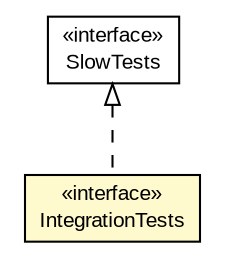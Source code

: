#!/usr/local/bin/dot
#
# Class diagram 
# Generated by UmlGraph version 4.6 (http://www.spinellis.gr/sw/umlgraph)
#

digraph G {
	edge [fontname="arial",fontsize=10,labelfontname="arial",labelfontsize=10];
	node [fontname="arial",fontsize=10,shape=plaintext];
	// com.wakaleo.gameoflife.test.categories.SlowTests
	c138 [label=<<table border="0" cellborder="1" cellspacing="0" cellpadding="2" port="p" href="./SlowTests.html">
		<tr><td><table border="0" cellspacing="0" cellpadding="1">
			<tr><td> &laquo;interface&raquo; </td></tr>
			<tr><td> SlowTests </td></tr>
		</table></td></tr>
		</table>>, fontname="arial", fontcolor="black", fontsize=10.0];
	// com.wakaleo.gameoflife.test.categories.IntegrationTests
	c140 [label=<<table border="0" cellborder="1" cellspacing="0" cellpadding="2" port="p" bgcolor="lemonChiffon" href="./IntegrationTests.html">
		<tr><td><table border="0" cellspacing="0" cellpadding="1">
			<tr><td> &laquo;interface&raquo; </td></tr>
			<tr><td> IntegrationTests </td></tr>
		</table></td></tr>
		</table>>, fontname="arial", fontcolor="black", fontsize=10.0];
	//com.wakaleo.gameoflife.test.categories.IntegrationTests implements com.wakaleo.gameoflife.test.categories.SlowTests
	c138:p -> c140:p [dir=back,arrowtail=empty,style=dashed];
}

